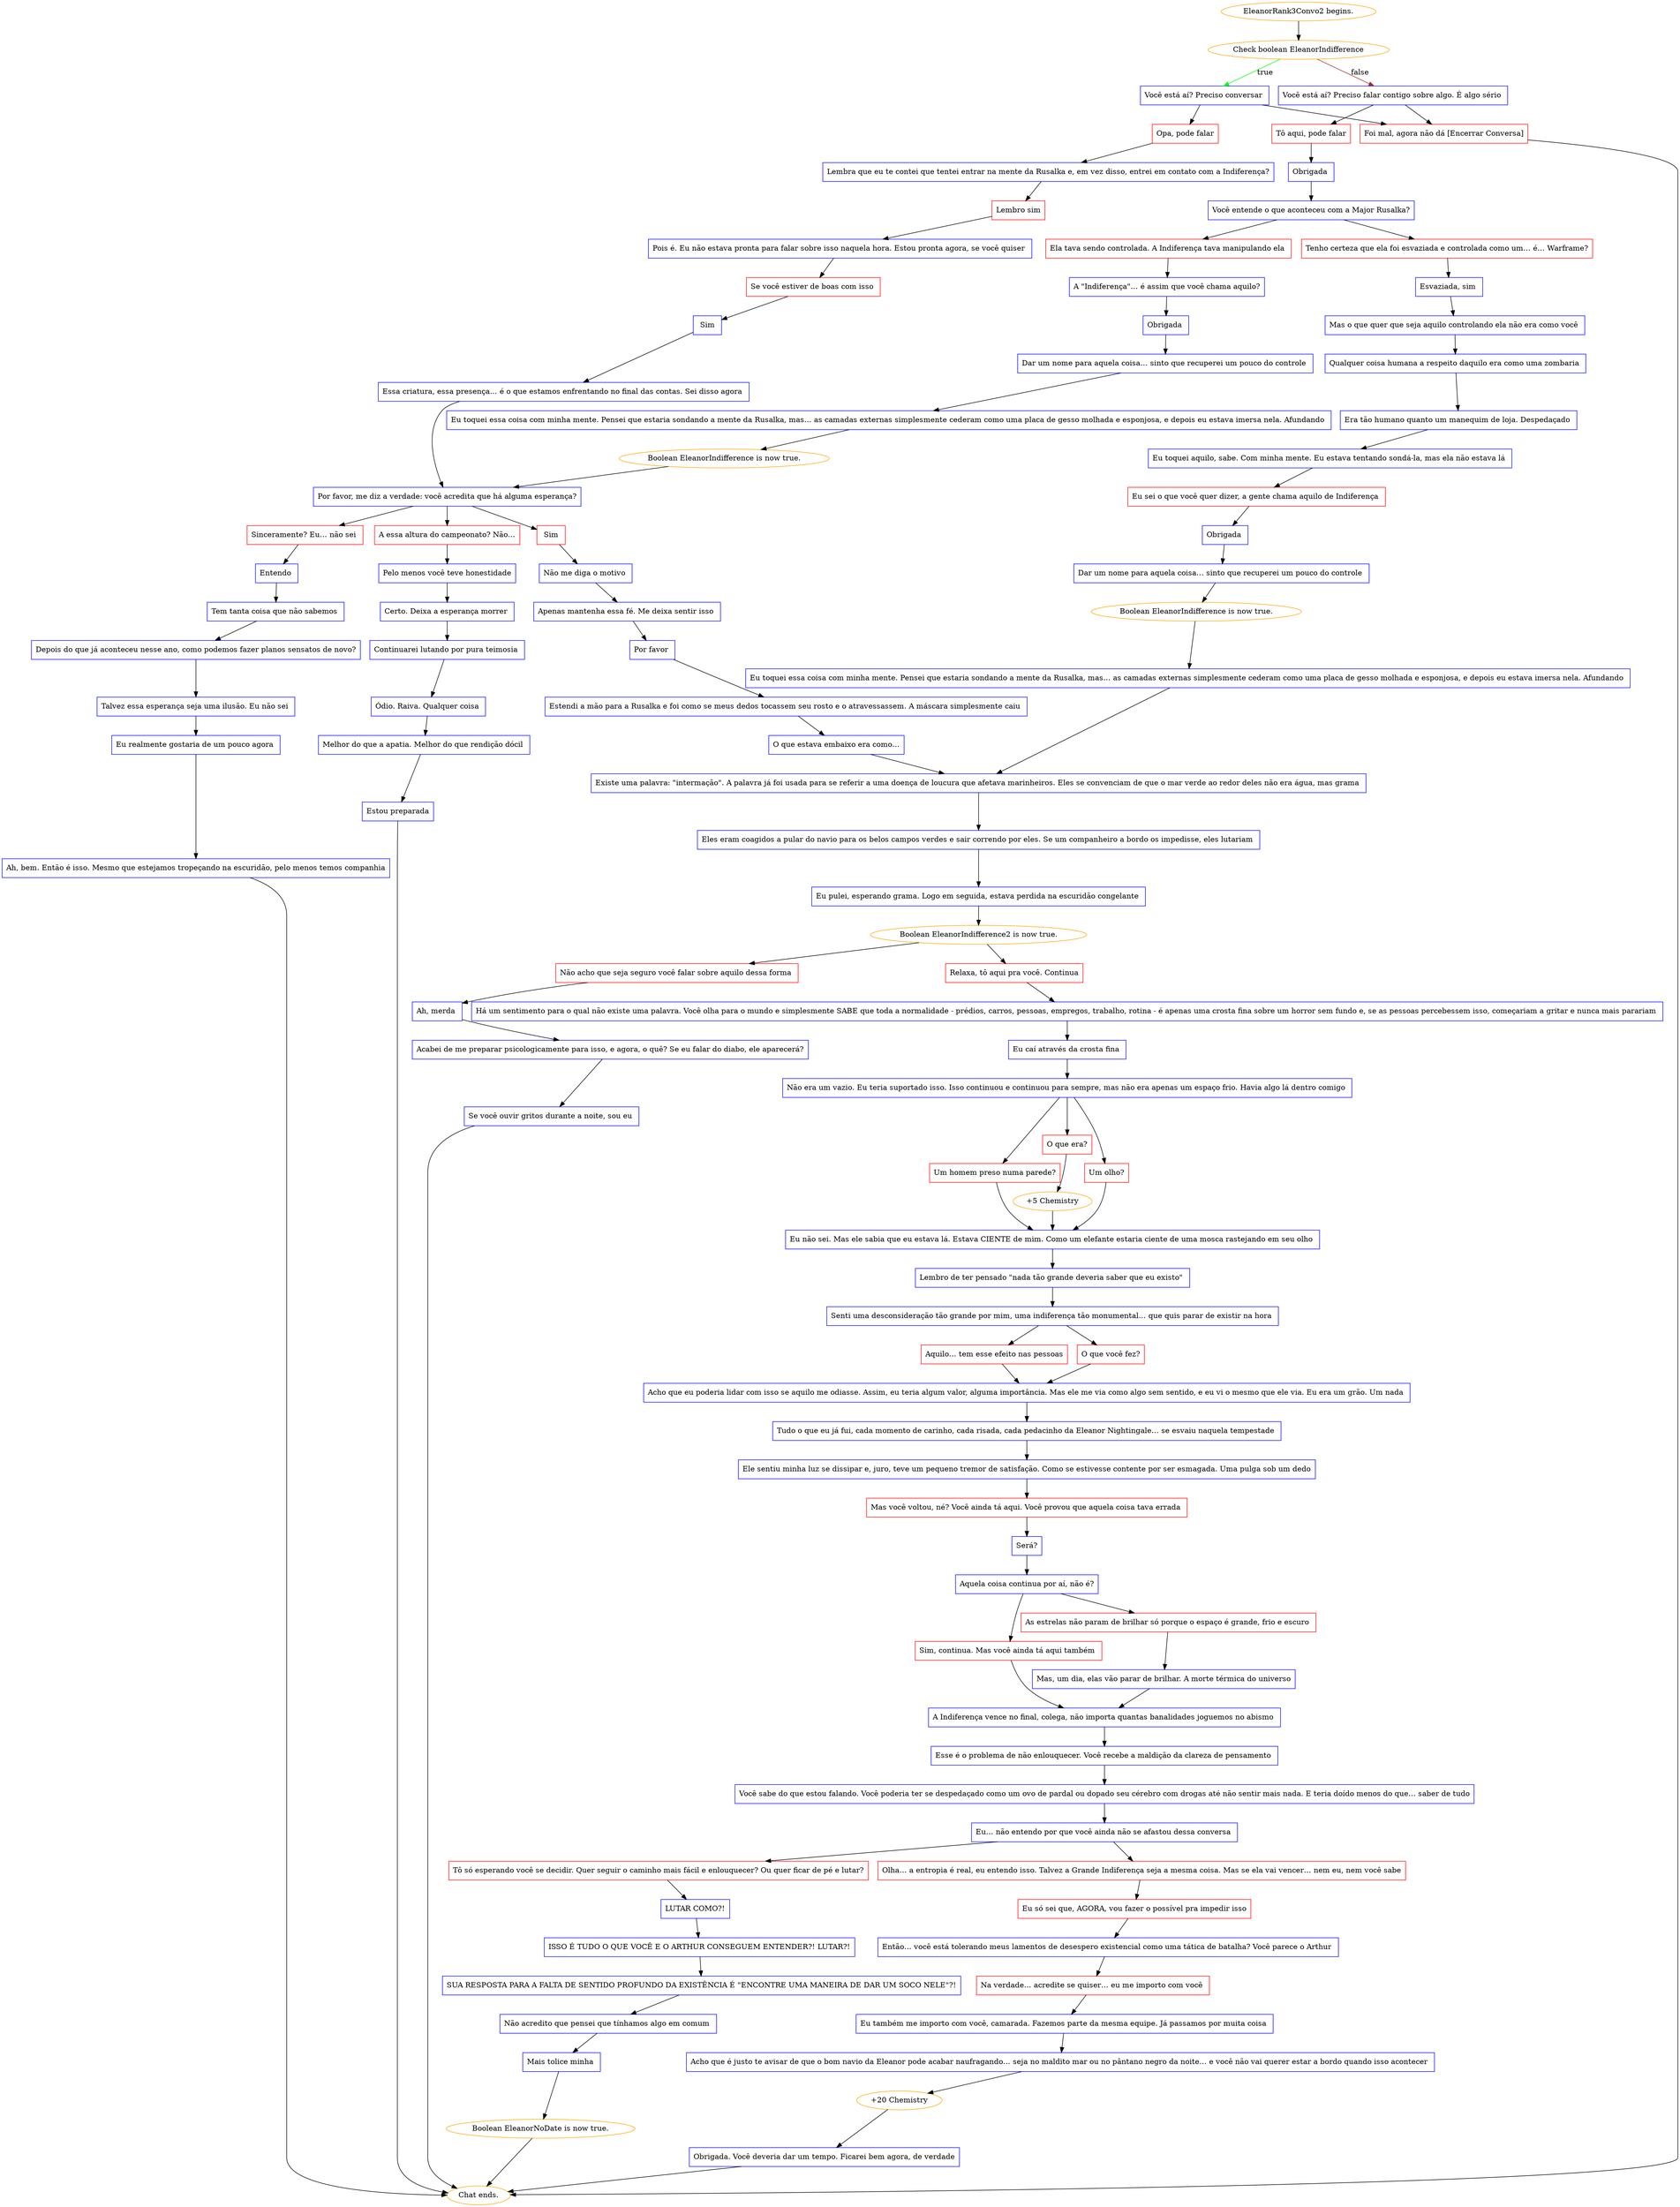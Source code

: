 digraph {
	"EleanorRank3Convo2 begins." [color=orange];
		"EleanorRank3Convo2 begins." -> j3516909029;
	j3516909029 [label="Check boolean EleanorIndifference",color=orange];
		j3516909029 -> j2912689034 [label=true,color=green];
		j3516909029 -> j299702475 [label=false,color=brown];
	j2912689034 [label="Você está aí? Preciso conversar ",shape=box,color=blue];
		j2912689034 -> j3006683745;
		j2912689034 -> j2094642704;
	j299702475 [label="Você está aí? Preciso falar contigo sobre algo. É algo sério ",shape=box,color=blue];
		j299702475 -> j1428037418;
		j299702475 -> j2094642704;
	j3006683745 [label="Opa, pode falar",shape=box,color=red];
		j3006683745 -> j3627742574;
	j2094642704 [label="Foi mal, agora não dá [Encerrar Conversa]",shape=box,color=red];
		j2094642704 -> "Chat ends.";
	j1428037418 [label="Tô aqui, pode falar",shape=box,color=red];
		j1428037418 -> j2494914375;
	j3627742574 [label="Lembra que eu te contei que tentei entrar na mente da Rusalka e, em vez disso, entrei em contato com a Indiferença?",shape=box,color=blue];
		j3627742574 -> j2018606541;
	"Chat ends." [color=orange];
	j2494914375 [label="Obrigada ",shape=box,color=blue];
		j2494914375 -> j3886872092;
	j2018606541 [label="Lembro sim",shape=box,color=red];
		j2018606541 -> j1799520548;
	j3886872092 [label="Você entende o que aconteceu com a Major Rusalka?",shape=box,color=blue];
		j3886872092 -> j1242050150;
		j3886872092 -> j1362420423;
	j1799520548 [label="Pois é. Eu não estava pronta para falar sobre isso naquela hora. Estou pronta agora, se você quiser ",shape=box,color=blue];
		j1799520548 -> j3376076247;
	j1242050150 [label="Ela tava sendo controlada. A Indiferença tava manipulando ela ",shape=box,color=red];
		j1242050150 -> j1372474642;
	j1362420423 [label="Tenho certeza que ela foi esvaziada e controlada como um… é… Warframe?",shape=box,color=red];
		j1362420423 -> j671717294;
	j3376076247 [label="Se você estiver de boas com isso ",shape=box,color=red];
		j3376076247 -> j2428892984;
	j1372474642 [label="A \"Indiferença\"… é assim que você chama aquilo?",shape=box,color=blue];
		j1372474642 -> j267699698;
	j671717294 [label="Esvaziada, sim ",shape=box,color=blue];
		j671717294 -> j1132055027;
	j2428892984 [label="Sim",shape=box,color=blue];
		j2428892984 -> j172682512;
	j267699698 [label="Obrigada ",shape=box,color=blue];
		j267699698 -> j934230029;
	j1132055027 [label="Mas o que quer que seja aquilo controlando ela não era como você ",shape=box,color=blue];
		j1132055027 -> j1623519967;
	j172682512 [label="Essa criatura, essa presença… é o que estamos enfrentando no final das contas. Sei disso agora ",shape=box,color=blue];
		j172682512 -> j989714270;
	j934230029 [label="Dar um nome para aquela coisa… sinto que recuperei um pouco do controle ",shape=box,color=blue];
		j934230029 -> j965332977;
	j1623519967 [label="Qualquer coisa humana a respeito daquilo era como uma zombaria ",shape=box,color=blue];
		j1623519967 -> j3845128761;
	j989714270 [label="Por favor, me diz a verdade: você acredita que há alguma esperança?",shape=box,color=blue];
		j989714270 -> j2946041868;
		j989714270 -> j2548995352;
		j989714270 -> j4018205625;
	j965332977 [label="Eu toquei essa coisa com minha mente. Pensei que estaria sondando a mente da Rusalka, mas… as camadas externas simplesmente cederam como uma placa de gesso molhada e esponjosa, e depois eu estava imersa nela. Afundando ",shape=box,color=blue];
		j965332977 -> j2094368212;
	j3845128761 [label="Era tão humano quanto um manequim de loja. Despedaçado ",shape=box,color=blue];
		j3845128761 -> j754657511;
	j2946041868 [label="A essa altura do campeonato? Não…",shape=box,color=red];
		j2946041868 -> j337281460;
	j2548995352 [label="Sinceramente? Eu… não sei ",shape=box,color=red];
		j2548995352 -> j2298757360;
	j4018205625 [label="Sim",shape=box,color=red];
		j4018205625 -> j3195473150;
	j2094368212 [label="Boolean EleanorIndifference is now true.",color=orange];
		j2094368212 -> j989714270;
	j754657511 [label="Eu toquei aquilo, sabe. Com minha mente. Eu estava tentando sondá-la, mas ela não estava lá ",shape=box,color=blue];
		j754657511 -> j4070063992;
	j337281460 [label="Pelo menos você teve honestidade",shape=box,color=blue];
		j337281460 -> j854591922;
	j2298757360 [label="Entendo ",shape=box,color=blue];
		j2298757360 -> j893691231;
	j3195473150 [label="Não me diga o motivo ",shape=box,color=blue];
		j3195473150 -> j2745851689;
	j4070063992 [label="Eu sei o que você quer dizer, a gente chama aquilo de Indiferença ",shape=box,color=red];
		j4070063992 -> j3811268749;
	j854591922 [label="Certo. Deixa a esperança morrer ",shape=box,color=blue];
		j854591922 -> j1422581736;
	j893691231 [label="Tem tanta coisa que não sabemos ",shape=box,color=blue];
		j893691231 -> j1219713368;
	j2745851689 [label="Apenas mantenha essa fé. Me deixa sentir isso ",shape=box,color=blue];
		j2745851689 -> j309134345;
	j3811268749 [label="Obrigada ",shape=box,color=blue];
		j3811268749 -> j1258126012;
	j1422581736 [label="Continuarei lutando por pura teimosia ",shape=box,color=blue];
		j1422581736 -> j3351949028;
	j1219713368 [label="Depois do que já aconteceu nesse ano, como podemos fazer planos sensatos de novo?",shape=box,color=blue];
		j1219713368 -> j3031822642;
	j309134345 [label="Por favor ",shape=box,color=blue];
		j309134345 -> j1762429290;
	j1258126012 [label="Dar um nome para aquela coisa… sinto que recuperei um pouco do controle ",shape=box,color=blue];
		j1258126012 -> j3767890522;
	j3351949028 [label="Ódio. Raiva. Qualquer coisa ",shape=box,color=blue];
		j3351949028 -> j3051140291;
	j3031822642 [label="Talvez essa esperança seja uma ilusão. Eu não sei ",shape=box,color=blue];
		j3031822642 -> j3767885952;
	j1762429290 [label="Estendi a mão para a Rusalka e foi como se meus dedos tocassem seu rosto e o atravessassem. A máscara simplesmente caiu ",shape=box,color=blue];
		j1762429290 -> j3519998140;
	j3767890522 [label="Boolean EleanorIndifference is now true.",color=orange];
		j3767890522 -> j1185493916;
	j3051140291 [label="Melhor do que a apatia. Melhor do que rendição dócil ",shape=box,color=blue];
		j3051140291 -> j3952769708;
	j3767885952 [label="Eu realmente gostaria de um pouco agora ",shape=box,color=blue];
		j3767885952 -> j2871701096;
	j3519998140 [label="O que estava embaixo era como…",shape=box,color=blue];
		j3519998140 -> j2563206020;
	j1185493916 [label="Eu toquei essa coisa com minha mente. Pensei que estaria sondando a mente da Rusalka, mas… as camadas externas simplesmente cederam como uma placa de gesso molhada e esponjosa, e depois eu estava imersa nela. Afundando ",shape=box,color=blue];
		j1185493916 -> j2563206020;
	j3952769708 [label="Estou preparada",shape=box,color=blue];
		j3952769708 -> "Chat ends.";
	j2871701096 [label="Ah, bem. Então é isso. Mesmo que estejamos tropeçando na escuridão, pelo menos temos companhia",shape=box,color=blue];
		j2871701096 -> "Chat ends.";
	j2563206020 [label="Existe uma palavra: \"intermação\". A palavra já foi usada para se referir a uma doença de loucura que afetava marinheiros. Eles se convenciam de que o mar verde ao redor deles não era água, mas grama ",shape=box,color=blue];
		j2563206020 -> j569009782;
	j569009782 [label="Eles eram coagidos a pular do navio para os belos campos verdes e sair correndo por eles. Se um companheiro a bordo os impedisse, eles lutariam ",shape=box,color=blue];
		j569009782 -> j3623540300;
	j3623540300 [label="Eu pulei, esperando grama. Logo em seguida, estava perdida na escuridão congelante ",shape=box,color=blue];
		j3623540300 -> j1431067385;
	j1431067385 [label="Boolean EleanorIndifference2 is now true.",color=orange];
		j1431067385 -> j2133902909;
		j1431067385 -> j1363962322;
	j2133902909 [label="Não acho que seja seguro você falar sobre aquilo dessa forma ",shape=box,color=red];
		j2133902909 -> j3007205831;
	j1363962322 [label="Relaxa, tô aqui pra você. Continua",shape=box,color=red];
		j1363962322 -> j149792743;
	j3007205831 [label="Ah, merda ",shape=box,color=blue];
		j3007205831 -> j3578345686;
	j149792743 [label="Há um sentimento para o qual não existe uma palavra. Você olha para o mundo e simplesmente SABE que toda a normalidade - prédios, carros, pessoas, empregos, trabalho, rotina - é apenas uma crosta fina sobre um horror sem fundo e, se as pessoas percebessem isso, começariam a gritar e nunca mais parariam ",shape=box,color=blue];
		j149792743 -> j2450873247;
	j3578345686 [label="Acabei de me preparar psicologicamente para isso, e agora, o quê? Se eu falar do diabo, ele aparecerá?",shape=box,color=blue];
		j3578345686 -> j2753829225;
	j2450873247 [label="Eu caí através da crosta fina ",shape=box,color=blue];
		j2450873247 -> j3388534571;
	j2753829225 [label="Se você ouvir gritos durante a noite, sou eu ",shape=box,color=blue];
		j2753829225 -> "Chat ends.";
	j3388534571 [label="Não era um vazio. Eu teria suportado isso. Isso continuou e continuou para sempre, mas não era apenas um espaço frio. Havia algo lá dentro comigo ",shape=box,color=blue];
		j3388534571 -> j876319206;
		j3388534571 -> j3828377097;
		j3388534571 -> j4053845576;
	j876319206 [label="Um olho?",shape=box,color=red];
		j876319206 -> j4050138882;
	j3828377097 [label="Um homem preso numa parede?",shape=box,color=red];
		j3828377097 -> j4050138882;
	j4053845576 [label="O que era?",shape=box,color=red];
		j4053845576 -> j2253815806;
	j4050138882 [label="Eu não sei. Mas ele sabia que eu estava lá. Estava CIENTE de mim. Como um elefante estaria ciente de uma mosca rastejando em seu olho ",shape=box,color=blue];
		j4050138882 -> j3178632416;
	j2253815806 [label="+5 Chemistry",color=orange];
		j2253815806 -> j4050138882;
	j3178632416 [label="Lembro de ter pensado \"nada tão grande deveria saber que eu existo\" ",shape=box,color=blue];
		j3178632416 -> j1183596016;
	j1183596016 [label="Senti uma desconsideração tão grande por mim, uma indiferença tão monumental… que quis parar de existir na hora ",shape=box,color=blue];
		j1183596016 -> j336372209;
		j1183596016 -> j2048653731;
	j336372209 [label="Aquilo… tem esse efeito nas pessoas",shape=box,color=red];
		j336372209 -> j584402732;
	j2048653731 [label="O que você fez?",shape=box,color=red];
		j2048653731 -> j584402732;
	j584402732 [label="Acho que eu poderia lidar com isso se aquilo me odiasse. Assim, eu teria algum valor, alguma importância. Mas ele me via como algo sem sentido, e eu vi o mesmo que ele via. Eu era um grão. Um nada ",shape=box,color=blue];
		j584402732 -> j3186232597;
	j3186232597 [label="Tudo o que eu já fui, cada momento de carinho, cada risada, cada pedacinho da Eleanor Nightingale… se esvaiu naquela tempestade ",shape=box,color=blue];
		j3186232597 -> j2304471094;
	j2304471094 [label="Ele sentiu minha luz se dissipar e, juro, teve um pequeno tremor de satisfação. Como se estivesse contente por ser esmagada. Uma pulga sob um dedo",shape=box,color=blue];
		j2304471094 -> j3114816204;
	j3114816204 [label="Mas você voltou, né? Você ainda tá aqui. Você provou que aquela coisa tava errada ",shape=box,color=red];
		j3114816204 -> j3681133682;
	j3681133682 [label="Será?",shape=box,color=blue];
		j3681133682 -> j1447846167;
	j1447846167 [label="Aquela coisa continua por aí, não é?",shape=box,color=blue];
		j1447846167 -> j3823675781;
		j1447846167 -> j434156136;
	j3823675781 [label="Sim, continua. Mas você ainda tá aqui também ",shape=box,color=red];
		j3823675781 -> j1137028162;
	j434156136 [label="As estrelas não param de brilhar só porque o espaço é grande, frio e escuro ",shape=box,color=red];
		j434156136 -> j1338691352;
	j1137028162 [label="A Indiferença vence no final, colega, não importa quantas banalidades joguemos no abismo ",shape=box,color=blue];
		j1137028162 -> j3429146019;
	j1338691352 [label="Mas, um dia, elas vão parar de brilhar. A morte térmica do universo",shape=box,color=blue];
		j1338691352 -> j1137028162;
	j3429146019 [label="Esse é o problema de não enlouquecer. Você recebe a maldição da clareza de pensamento ",shape=box,color=blue];
		j3429146019 -> j3629109490;
	j3629109490 [label="Você sabe do que estou falando. Você poderia ter se despedaçado como um ovo de pardal ou dopado seu cérebro com drogas até não sentir mais nada. E teria doído menos do que… saber de tudo",shape=box,color=blue];
		j3629109490 -> j501277928;
	j501277928 [label="Eu… não entendo por que você ainda não se afastou dessa conversa ",shape=box,color=blue];
		j501277928 -> j3203889968;
		j501277928 -> j535582881;
	j3203889968 [label="Olha… a entropia é real, eu entendo isso. Talvez a Grande Indiferença seja a mesma coisa. Mas se ela vai vencer… nem eu, nem você sabe",shape=box,color=red];
		j3203889968 -> j3325263773;
	j535582881 [label="Tô só esperando você se decidir. Quer seguir o caminho mais fácil e enlouquecer? Ou quer ficar de pé e lutar?",shape=box,color=red];
		j535582881 -> j643474550;
	j3325263773 [label="Eu só sei que, AGORA, vou fazer o possível pra impedir isso",shape=box,color=red];
		j3325263773 -> j489502733;
	j643474550 [label="LUTAR COMO?!",shape=box,color=blue];
		j643474550 -> j1180725979;
	j489502733 [label="Então… você está tolerando meus lamentos de desespero existencial como uma tática de batalha? Você parece o Arthur ",shape=box,color=blue];
		j489502733 -> j2894325803;
	j1180725979 [label="ISSO É TUDO O QUE VOCÊ E O ARTHUR CONSEGUEM ENTENDER?! LUTAR?!",shape=box,color=blue];
		j1180725979 -> j3592202344;
	j2894325803 [label="Na verdade… acredite se quiser… eu me importo com você ",shape=box,color=red];
		j2894325803 -> j3902509213;
	j3592202344 [label="SUA RESPOSTA PARA A FALTA DE SENTIDO PROFUNDO DA EXISTÊNCIA É \"ENCONTRE UMA MANEIRA DE DAR UM SOCO NELE\"?!",shape=box,color=blue];
		j3592202344 -> j1965160583;
	j3902509213 [label="Eu também me importo com você, camarada. Fazemos parte da mesma equipe. Já passamos por muita coisa ",shape=box,color=blue];
		j3902509213 -> j1775724531;
	j1965160583 [label="Não acredito que pensei que tínhamos algo em comum ",shape=box,color=blue];
		j1965160583 -> j1621786103;
	j1775724531 [label="Acho que é justo te avisar de que o bom navio da Eleanor pode acabar naufragando… seja no maldito mar ou no pântano negro da noite… e você não vai querer estar a bordo quando isso acontecer ",shape=box,color=blue];
		j1775724531 -> j2600336063;
	j1621786103 [label="Mais tolice minha ",shape=box,color=blue];
		j1621786103 -> j2728200779;
	j2600336063 [label="+20 Chemistry",color=orange];
		j2600336063 -> j254882548;
	j2728200779 [label="Boolean EleanorNoDate is now true.",color=orange];
		j2728200779 -> "Chat ends.";
	j254882548 [label="Obrigada. Você deveria dar um tempo. Ficarei bem agora, de verdade",shape=box,color=blue];
		j254882548 -> "Chat ends.";
}